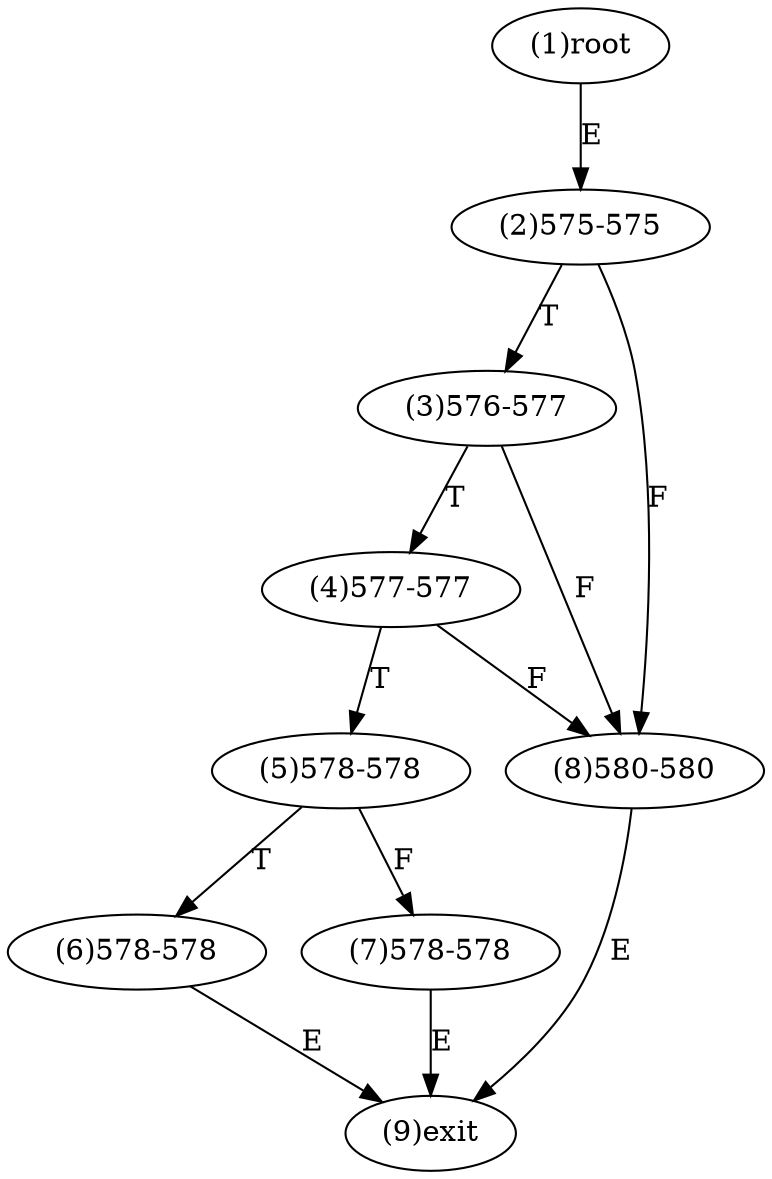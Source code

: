 digraph "" { 
1[ label="(1)root"];
2[ label="(2)575-575"];
3[ label="(3)576-577"];
4[ label="(4)577-577"];
5[ label="(5)578-578"];
6[ label="(6)578-578"];
7[ label="(7)578-578"];
8[ label="(8)580-580"];
9[ label="(9)exit"];
1->2[ label="E"];
2->8[ label="F"];
2->3[ label="T"];
3->8[ label="F"];
3->4[ label="T"];
4->8[ label="F"];
4->5[ label="T"];
5->7[ label="F"];
5->6[ label="T"];
6->9[ label="E"];
7->9[ label="E"];
8->9[ label="E"];
}